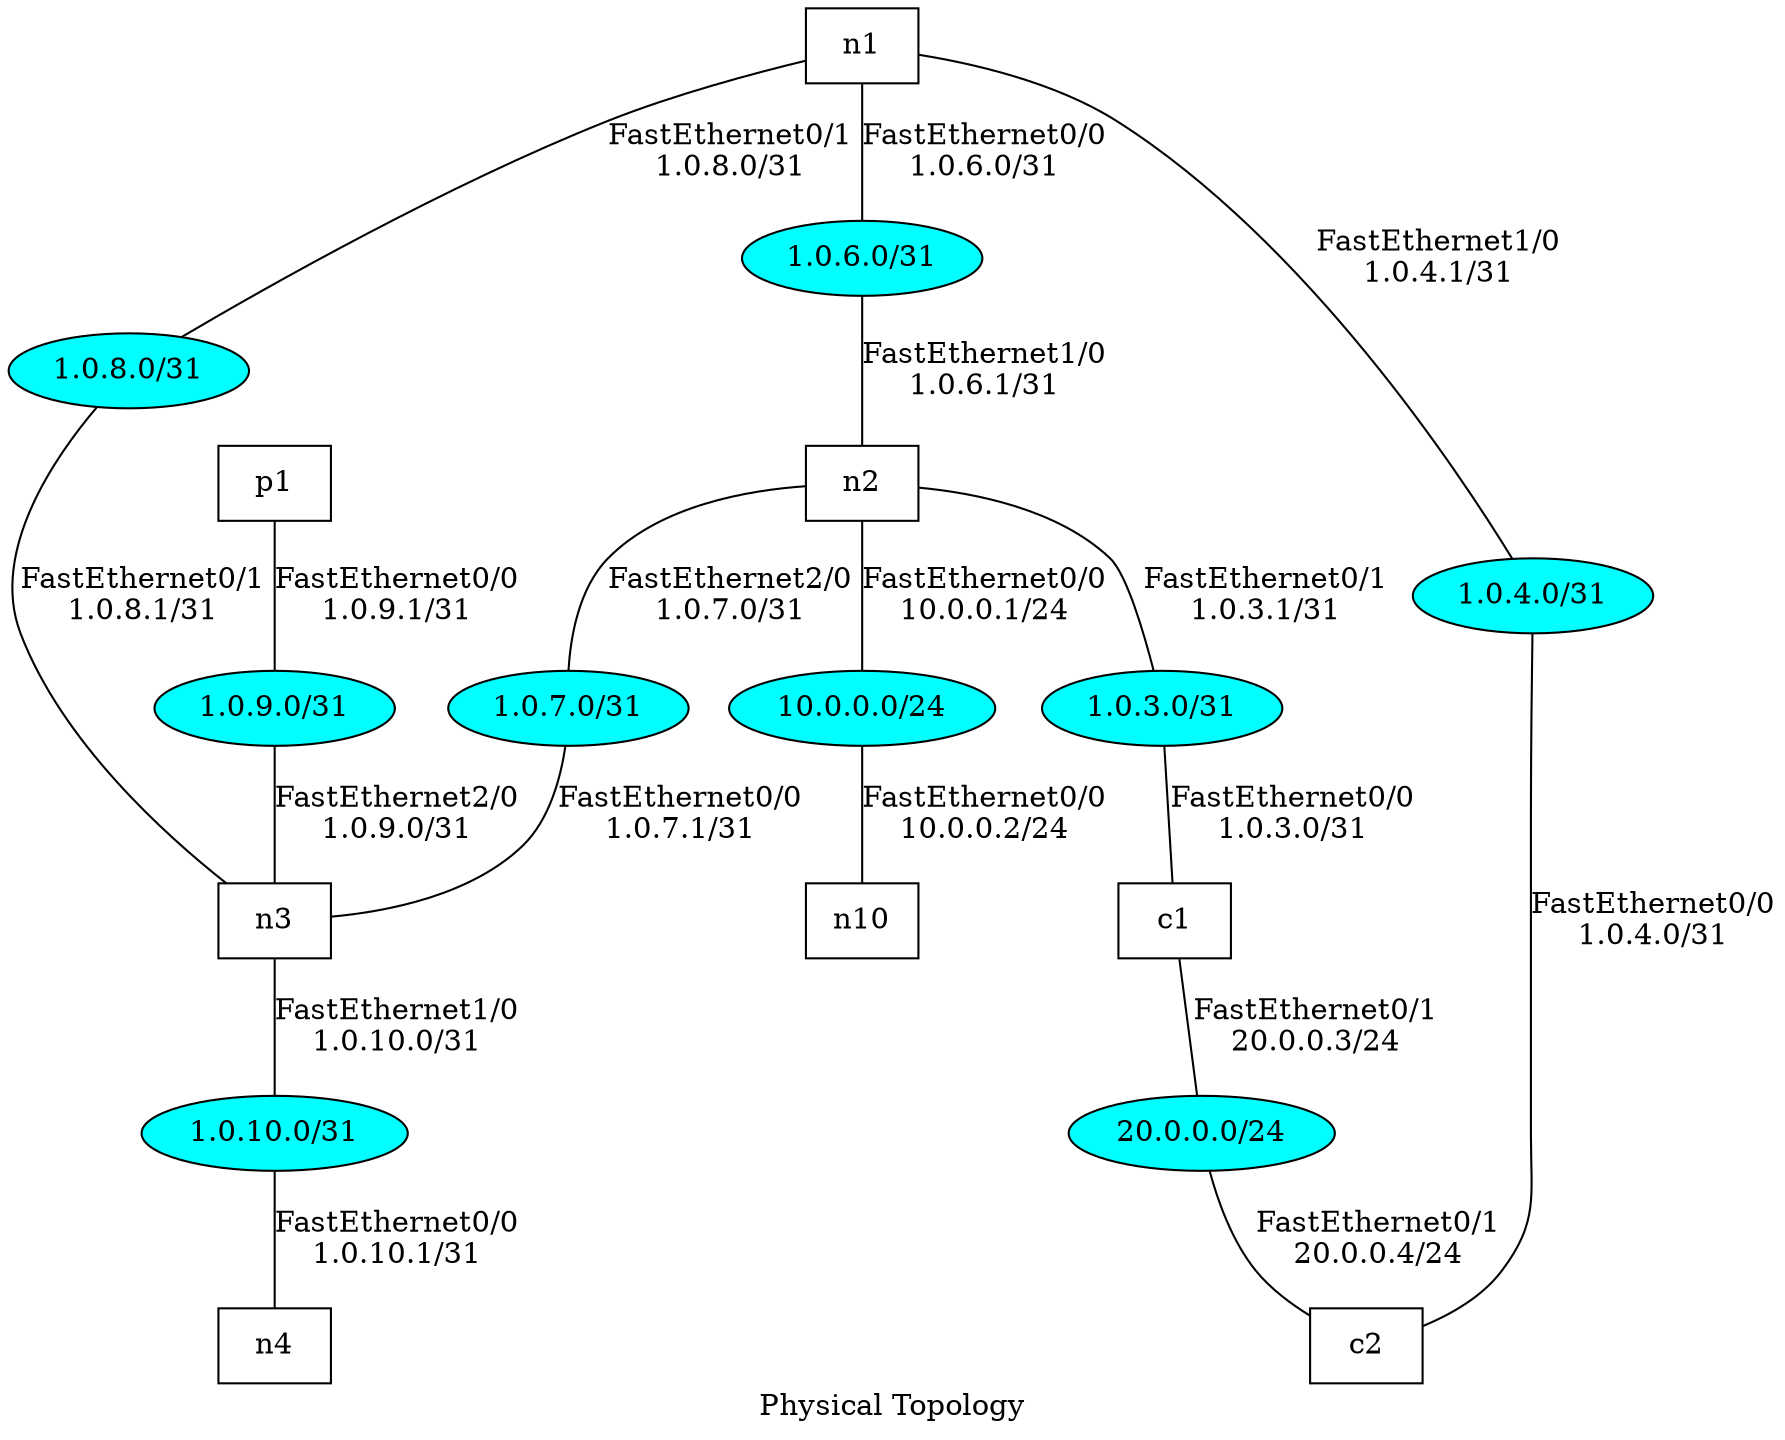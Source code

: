 graph {
	"p1" -- "1.0.9.0/31"[label="FastEthernet0/0
1.0.9.1/31"]
	"1.0.9.0/31" -- "n3"[label="FastEthernet2/0
1.0.9.0/31"]
	"n1" -- "1.0.6.0/31"[label="FastEthernet0/0
1.0.6.0/31"]
	"1.0.6.0/31" -- "n2"[label="FastEthernet1/0
1.0.6.1/31"]
	"n1" -- "1.0.8.0/31"[label="FastEthernet0/1
1.0.8.0/31"]
	"1.0.8.0/31" -- "n3"[label="FastEthernet0/1
1.0.8.1/31"]
	"n1" -- "1.0.4.0/31"[label="FastEthernet1/0
1.0.4.1/31"]
	"1.0.4.0/31" -- "c2"[label="FastEthernet0/0
1.0.4.0/31"]
	"n2" -- "1.0.7.0/31"[label="FastEthernet2/0
1.0.7.0/31"]
	"1.0.7.0/31" -- "n3"[label="FastEthernet0/0
1.0.7.1/31"]
	"n2" -- "10.0.0.0/24"[label="FastEthernet0/0
10.0.0.1/24"]
	"10.0.0.0/24" -- "n10"[label="FastEthernet0/0
10.0.0.2/24"]
	"n2" -- "1.0.3.0/31"[label="FastEthernet0/1
1.0.3.1/31"]
	"1.0.3.0/31" -- "c1"[label="FastEthernet0/0
1.0.3.0/31"]
	"n3" -- "1.0.10.0/31"[label="FastEthernet1/0
1.0.10.0/31"]
	"1.0.10.0/31" -- "n4"[label="FastEthernet0/0
1.0.10.1/31"]
	"c1" -- "20.0.0.0/24"[label="FastEthernet0/1
20.0.0.3/24"]
	"20.0.0.0/24" -- "c2"[label="FastEthernet0/1
20.0.0.4/24"]
	"c1"[shape=box, style=filled, fillcolor=white]
	"c2"[shape=box, style=filled, fillcolor=white]
	"n1"[shape=box, style=filled, fillcolor=white]
	"n10"[shape=box, style=filled, fillcolor=white]
	"n2"[shape=box, style=filled, fillcolor=white]
	"n3"[shape=box, style=filled, fillcolor=white]
	"n4"[shape=box, style=filled, fillcolor=white]
	"p1"[shape=box, style=filled, fillcolor=white]
	"1.0.9.0/31"[shape=oval, style=filled, fillcolor=cyan]
	"1.0.6.0/31"[shape=oval, style=filled, fillcolor=cyan]
	"1.0.8.0/31"[shape=oval, style=filled, fillcolor=cyan]
	"1.0.4.0/31"[shape=oval, style=filled, fillcolor=cyan]
	"1.0.7.0/31"[shape=oval, style=filled, fillcolor=cyan]
	"10.0.0.0/24"[shape=oval, style=filled, fillcolor=cyan]
	"1.0.3.0/31"[shape=oval, style=filled, fillcolor=cyan]
	"1.0.10.0/31"[shape=oval, style=filled, fillcolor=cyan]
	"20.0.0.0/24"[shape=oval, style=filled, fillcolor=cyan]
label="Physical Topology"
}